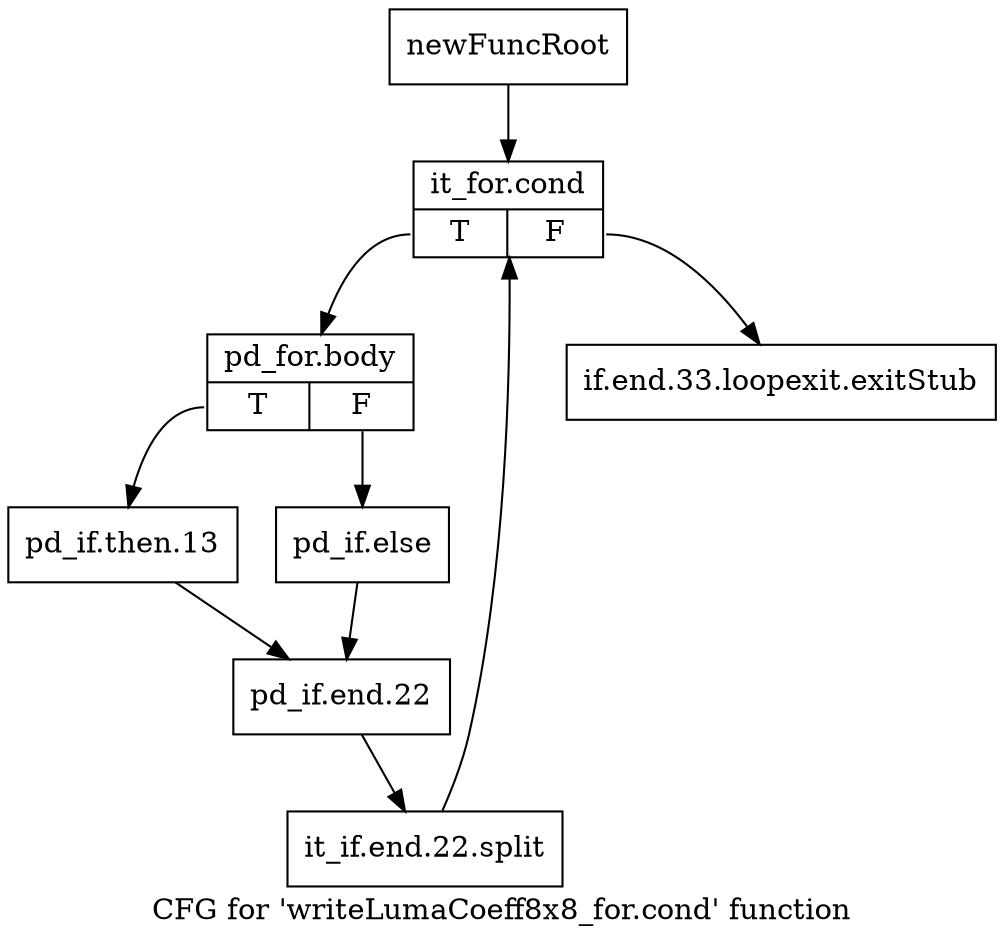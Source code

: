 digraph "CFG for 'writeLumaCoeff8x8_for.cond' function" {
	label="CFG for 'writeLumaCoeff8x8_for.cond' function";

	Node0x23b59b0 [shape=record,label="{newFuncRoot}"];
	Node0x23b59b0 -> Node0x23b5a50;
	Node0x23b5a00 [shape=record,label="{if.end.33.loopexit.exitStub}"];
	Node0x23b5a50 [shape=record,label="{it_for.cond|{<s0>T|<s1>F}}"];
	Node0x23b5a50:s0 -> Node0x2687d50;
	Node0x23b5a50:s1 -> Node0x23b5a00;
	Node0x2687d50 [shape=record,label="{pd_for.body|{<s0>T|<s1>F}}"];
	Node0x2687d50:s0 -> Node0x2687df0;
	Node0x2687d50:s1 -> Node0x2687da0;
	Node0x2687da0 [shape=record,label="{pd_if.else}"];
	Node0x2687da0 -> Node0x2687e40;
	Node0x2687df0 [shape=record,label="{pd_if.then.13}"];
	Node0x2687df0 -> Node0x2687e40;
	Node0x2687e40 [shape=record,label="{pd_if.end.22}"];
	Node0x2687e40 -> Node0x351e3b0;
	Node0x351e3b0 [shape=record,label="{it_if.end.22.split}"];
	Node0x351e3b0 -> Node0x23b5a50;
}
